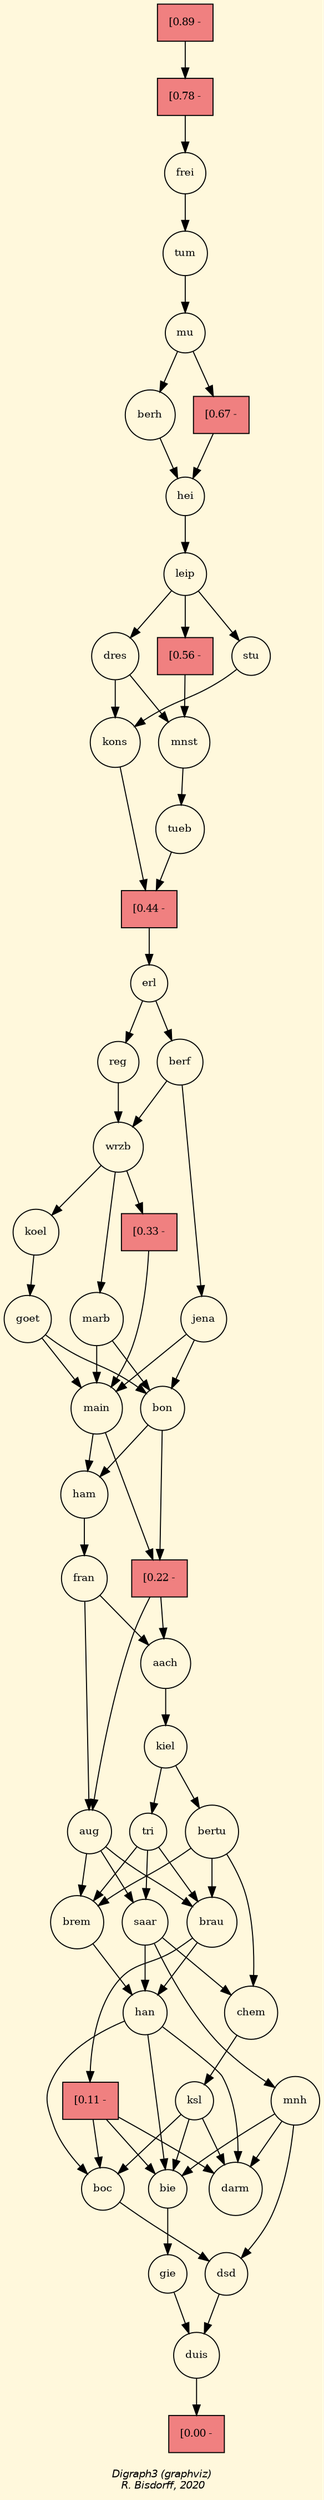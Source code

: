 digraph G {
graph [ bgcolor = cornsilk, ordering = out, fontname = "Helvetica-Oblique",
 fontsize = 12,
 label = "\nDigraph3 (graphviz)\n R. Bisdorff, 2020", size="30,30",fontsize=10];
aach [shape = "circle", label = "aach", fontsize=10];
aug [shape = "circle", label = "aug", fontsize=10];
berf [shape = "circle", label = "berf", fontsize=10];
berh [shape = "circle", label = "berh", fontsize=10];
bertu [shape = "circle", label = "bertu", fontsize=10];
bie [shape = "circle", label = "bie", fontsize=10];
boc [shape = "circle", label = "boc", fontsize=10];
bon [shape = "circle", label = "bon", fontsize=10];
brau [shape = "circle", label = "brau", fontsize=10];
brem [shape = "circle", label = "brem", fontsize=10];
chem [shape = "circle", label = "chem", fontsize=10];
darm [shape = "circle", label = "darm", fontsize=10];
dres [shape = "circle", label = "dres", fontsize=10];
dsd [shape = "circle", label = "dsd", fontsize=10];
duis [shape = "circle", label = "duis", fontsize=10];
erl [shape = "circle", label = "erl", fontsize=10];
fran [shape = "circle", label = "fran", fontsize=10];
frei [shape = "circle", label = "frei", fontsize=10];
gie [shape = "circle", label = "gie", fontsize=10];
goet [shape = "circle", label = "goet", fontsize=10];
ham [shape = "circle", label = "ham", fontsize=10];
han [shape = "circle", label = "han", fontsize=10];
hei [shape = "circle", label = "hei", fontsize=10];
jena [shape = "circle", label = "jena", fontsize=10];
kiel [shape = "circle", label = "kiel", fontsize=10];
koel [shape = "circle", label = "koel", fontsize=10];
kons [shape = "circle", label = "kons", fontsize=10];
ksl [shape = "circle", label = "ksl", fontsize=10];
leip [shape = "circle", label = "leip", fontsize=10];
main [shape = "circle", label = "main", fontsize=10];
marb [shape = "circle", label = "marb", fontsize=10];
mnh [shape = "circle", label = "mnh", fontsize=10];
mnst [shape = "circle", label = "mnst", fontsize=10];
mu [shape = "circle", label = "mu", fontsize=10];
reg [shape = "circle", label = "reg", fontsize=10];
saar [shape = "circle", label = "saar", fontsize=10];
stu [shape = "circle", label = "stu", fontsize=10];
tri [shape = "circle", label = "tri", fontsize=10];
tueb [shape = "circle", label = "tueb", fontsize=10];
tum [shape = "circle", label = "tum", fontsize=10];
wrzb [shape = "circle", label = "wrzb", fontsize=10];
m1 [shape = "box", fillcolor=lightcoral, style=filled, label = "[0.00 -", fontsize=10];
m2 [shape = "box", fillcolor=lightcoral, style=filled, label = "[0.11 -", fontsize=10];
m3 [shape = "box", fillcolor=lightcoral, style=filled, label = "[0.22 -", fontsize=10];
m4 [shape = "box", fillcolor=lightcoral, style=filled, label = "[0.33 -", fontsize=10];
m5 [shape = "box", fillcolor=lightcoral, style=filled, label = "[0.44 -", fontsize=10];
m6 [shape = "box", fillcolor=lightcoral, style=filled, label = "[0.56 -", fontsize=10];
m7 [shape = "box", fillcolor=lightcoral, style=filled, label = "[0.67 -", fontsize=10];
m8 [shape = "box", fillcolor=lightcoral, style=filled, label = "[0.78 -", fontsize=10];
m9 [shape = "box", fillcolor=lightcoral, style=filled, label = "[0.89 -", fontsize=10];
{ rank = 0; m9; }
{ rank = 1; m8; }
{ rank = 2; frei; }
{ rank = 3; tum; }
{ rank = 4; mu; }
{ rank = 5; berh; m7; }
{ rank = 6; hei; }
{ rank = 7; leip; }
{ rank = 8; dres; m6; stu; }
{ rank = 9; kons; mnst; }
{ rank = 10; tueb; }
{ rank = 11; m5; }
{ rank = 12; erl; }
{ rank = 13; reg; berf; }
{ rank = 14; wrzb; jena; }
{ rank = 15; koel; marb; m4; }
{ rank = 16; goet; }
{ rank = 17; main; bon; }
{ rank = 18; ham; m3; }
{ rank = 19; fran; }
{ rank = 20; aug; aach; }
{ rank = 21; kiel; }
{ rank = 22; tri; bertu; }
{ rank = 23; brem; saar; brau; }
{ rank = 24; m2; han; mnh; chem; }
{ rank = 25; ksl; }
{ rank = 26; boc; bie; darm; }
{ rank = 27; gie; dsd; }
{ rank = 28; duis; }
{ rank = 29; m1; }
m9-> m8 [style="setlinewidth(1)",color=black] ;
m8-> frei [style="setlinewidth(1)",color=black] ;
frei-> tum [style="setlinewidth(1)",color=black] ;
tum-> mu [style="setlinewidth(1)",color=black] ;
mu-> berh [style="setlinewidth(1)",color=black] ;
mu-> m7 [style="setlinewidth(1)",color=black] ;
berh-> hei [style="setlinewidth(1)",color=black] ;
m7-> hei [style="setlinewidth(1)",color=black] ;
hei-> leip [style="setlinewidth(1)",color=black] ;
leip-> dres [style="setlinewidth(1)",color=black] ;
leip-> m6 [style="setlinewidth(1)",color=black] ;
leip-> stu [style="setlinewidth(1)",color=black] ;
dres-> kons [style="setlinewidth(1)",color=black] ;
dres-> mnst [style="setlinewidth(1)",color=black] ;
m6-> mnst [style="setlinewidth(1)",color=black] ;
stu-> kons [style="setlinewidth(1)",color=black] ;
kons-> m5 [style="setlinewidth(1)",color=black] ;
mnst-> tueb [style="setlinewidth(1)",color=black] ;
tueb-> m5 [style="setlinewidth(1)",color=black] ;
m5-> erl [style="setlinewidth(1)",color=black] ;
erl-> reg [style="setlinewidth(1)",color=black] ;
erl-> berf [style="setlinewidth(1)",color=black] ;
reg-> wrzb [style="setlinewidth(1)",color=black] ;
berf-> wrzb [style="setlinewidth(1)",color=black] ;
berf-> jena [style="setlinewidth(1)",color=black] ;
wrzb-> koel [style="setlinewidth(1)",color=black] ;
wrzb-> marb [style="setlinewidth(1)",color=black] ;
wrzb-> m4 [style="setlinewidth(1)",color=black] ;
jena-> main [style="setlinewidth(1)",color=black] ;
jena-> bon [style="setlinewidth(1)",color=black] ;
koel-> goet [style="setlinewidth(1)",color=black] ;
marb-> main [style="setlinewidth(1)",color=black] ;
marb-> bon [style="setlinewidth(1)",color=black] ;
m4-> main [style="setlinewidth(1)",color=black] ;
goet-> main [style="setlinewidth(1)",color=black] ;
goet-> bon [style="setlinewidth(1)",color=black] ;
main-> ham [style="setlinewidth(1)",color=black] ;
main-> m3 [style="setlinewidth(1)",color=black] ;
bon-> ham [style="setlinewidth(1)",color=black] ;
bon-> m3 [style="setlinewidth(1)",color=black] ;
ham-> fran [style="setlinewidth(1)",color=black] ;
m3-> aug [style="setlinewidth(1)",color=black] ;
m3-> aach [style="setlinewidth(1)",color=black] ;
fran-> aug [style="setlinewidth(1)",color=black] ;
fran-> aach [style="setlinewidth(1)",color=black] ;
aug-> brem [style="setlinewidth(1)",color=black] ;
aug-> saar [style="setlinewidth(1)",color=black] ;
aug-> brau [style="setlinewidth(1)",color=black] ;
aach-> kiel [style="setlinewidth(1)",color=black] ;
kiel-> tri [style="setlinewidth(1)",color=black] ;
kiel-> bertu [style="setlinewidth(1)",color=black] ;
tri-> brem [style="setlinewidth(1)",color=black] ;
tri-> saar [style="setlinewidth(1)",color=black] ;
tri-> brau [style="setlinewidth(1)",color=black] ;
bertu-> brem [style="setlinewidth(1)",color=black] ;
bertu-> brau [style="setlinewidth(1)",color=black] ;
bertu-> chem [style="setlinewidth(1)",color=black] ;
brem-> han [style="setlinewidth(1)",color=black] ;
saar-> han [style="setlinewidth(1)",color=black] ;
saar-> mnh [style="setlinewidth(1)",color=black] ;
saar-> chem [style="setlinewidth(1)",color=black] ;
brau-> m2 [style="setlinewidth(1)",color=black] ;
brau-> han [style="setlinewidth(1)",color=black] ;
m2-> boc [style="setlinewidth(1)",color=black] ;
m2-> bie [style="setlinewidth(1)",color=black] ;
m2-> darm [style="setlinewidth(1)",color=black] ;
han-> boc [style="setlinewidth(1)",color=black] ;
han-> bie [style="setlinewidth(1)",color=black] ;
han-> darm [style="setlinewidth(1)",color=black] ;
mnh-> bie [style="setlinewidth(1)",color=black] ;
mnh-> darm [style="setlinewidth(1)",color=black] ;
mnh-> dsd [style="setlinewidth(1)",color=black] ;
chem-> ksl [style="setlinewidth(1)",color=black] ;
ksl-> boc [style="setlinewidth(1)",color=black] ;
ksl-> bie [style="setlinewidth(1)",color=black] ;
ksl-> darm [style="setlinewidth(1)",color=black] ;
boc-> dsd [style="setlinewidth(1)",color=black] ;
bie-> gie [style="setlinewidth(1)",color=black] ;
gie-> duis [style="setlinewidth(1)",color=black] ;
dsd-> duis [style="setlinewidth(1)",color=black] ;
duis-> m1 [style="setlinewidth(1)",color=black] ;
}
 
